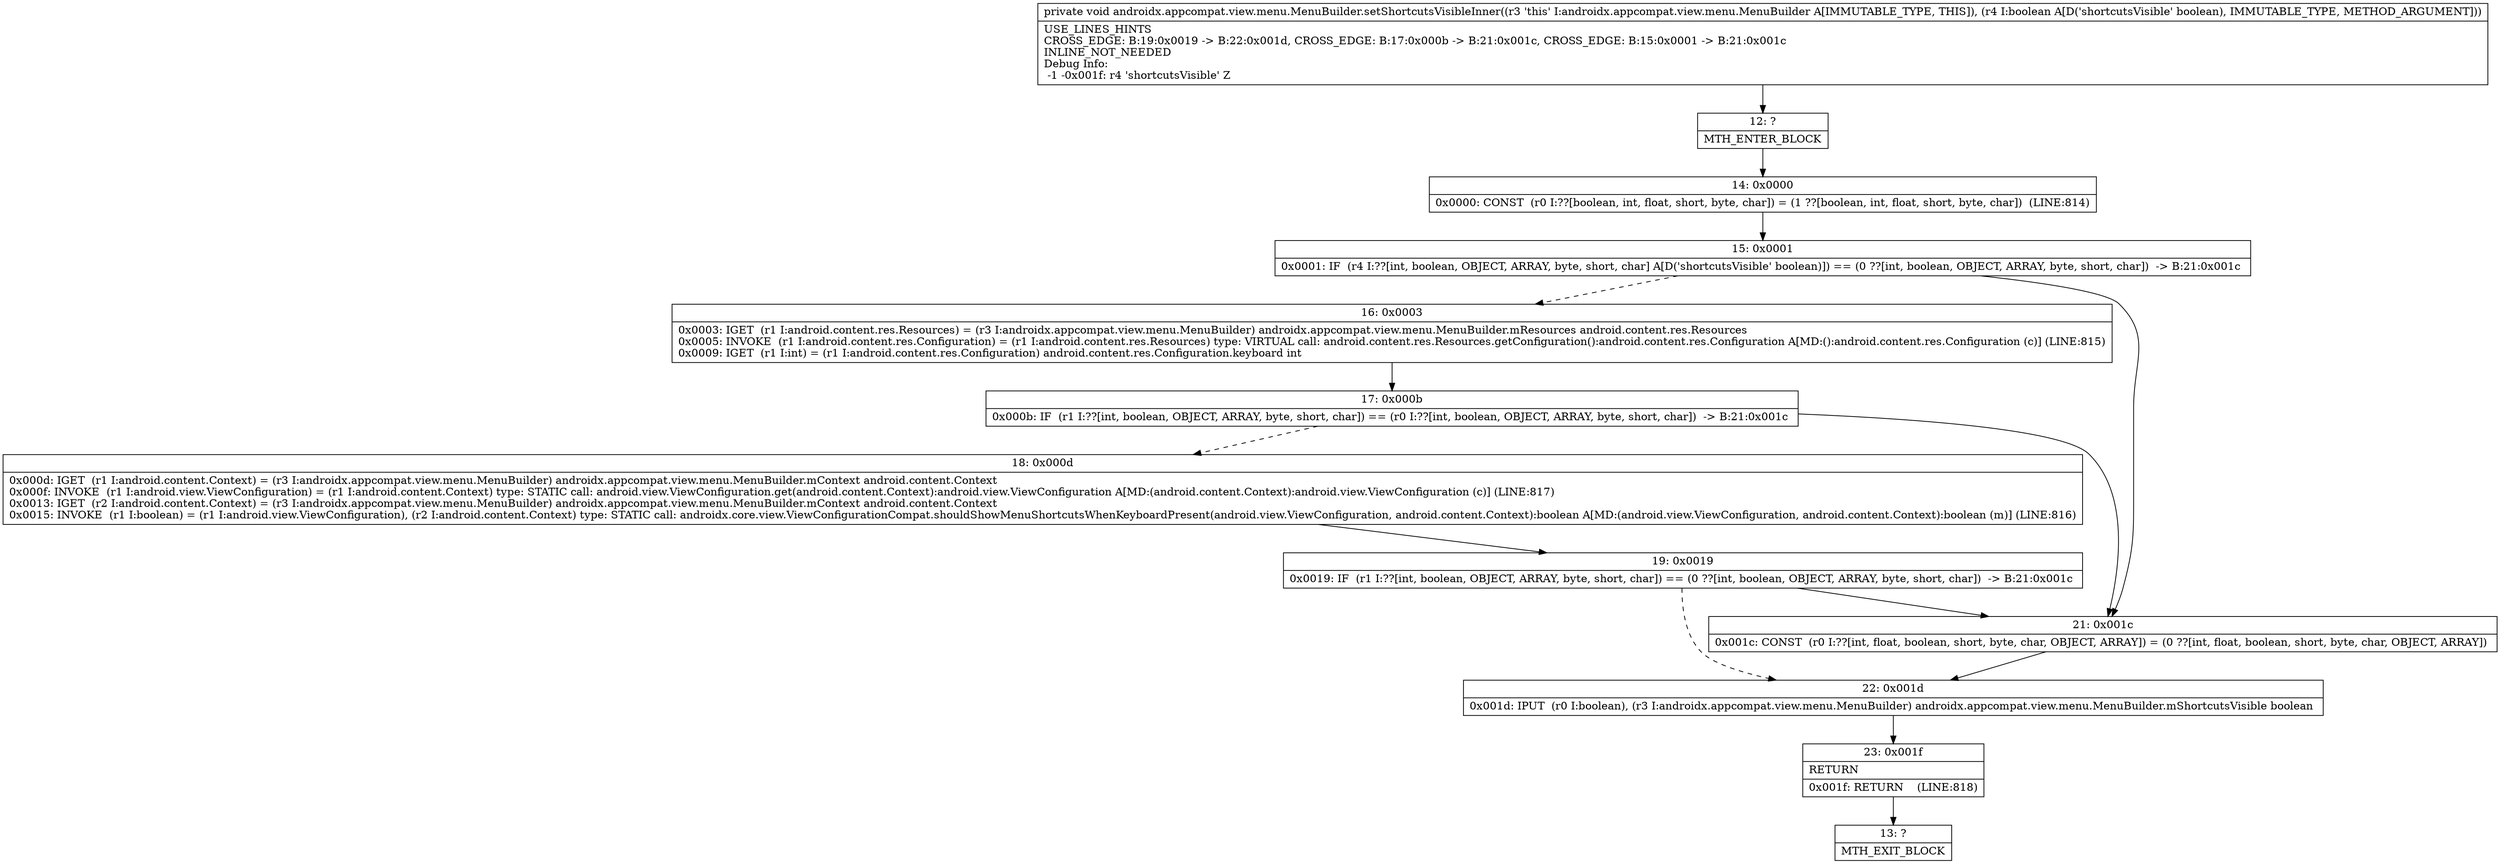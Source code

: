 digraph "CFG forandroidx.appcompat.view.menu.MenuBuilder.setShortcutsVisibleInner(Z)V" {
Node_12 [shape=record,label="{12\:\ ?|MTH_ENTER_BLOCK\l}"];
Node_14 [shape=record,label="{14\:\ 0x0000|0x0000: CONST  (r0 I:??[boolean, int, float, short, byte, char]) = (1 ??[boolean, int, float, short, byte, char])  (LINE:814)\l}"];
Node_15 [shape=record,label="{15\:\ 0x0001|0x0001: IF  (r4 I:??[int, boolean, OBJECT, ARRAY, byte, short, char] A[D('shortcutsVisible' boolean)]) == (0 ??[int, boolean, OBJECT, ARRAY, byte, short, char])  \-\> B:21:0x001c \l}"];
Node_16 [shape=record,label="{16\:\ 0x0003|0x0003: IGET  (r1 I:android.content.res.Resources) = (r3 I:androidx.appcompat.view.menu.MenuBuilder) androidx.appcompat.view.menu.MenuBuilder.mResources android.content.res.Resources \l0x0005: INVOKE  (r1 I:android.content.res.Configuration) = (r1 I:android.content.res.Resources) type: VIRTUAL call: android.content.res.Resources.getConfiguration():android.content.res.Configuration A[MD:():android.content.res.Configuration (c)] (LINE:815)\l0x0009: IGET  (r1 I:int) = (r1 I:android.content.res.Configuration) android.content.res.Configuration.keyboard int \l}"];
Node_17 [shape=record,label="{17\:\ 0x000b|0x000b: IF  (r1 I:??[int, boolean, OBJECT, ARRAY, byte, short, char]) == (r0 I:??[int, boolean, OBJECT, ARRAY, byte, short, char])  \-\> B:21:0x001c \l}"];
Node_18 [shape=record,label="{18\:\ 0x000d|0x000d: IGET  (r1 I:android.content.Context) = (r3 I:androidx.appcompat.view.menu.MenuBuilder) androidx.appcompat.view.menu.MenuBuilder.mContext android.content.Context \l0x000f: INVOKE  (r1 I:android.view.ViewConfiguration) = (r1 I:android.content.Context) type: STATIC call: android.view.ViewConfiguration.get(android.content.Context):android.view.ViewConfiguration A[MD:(android.content.Context):android.view.ViewConfiguration (c)] (LINE:817)\l0x0013: IGET  (r2 I:android.content.Context) = (r3 I:androidx.appcompat.view.menu.MenuBuilder) androidx.appcompat.view.menu.MenuBuilder.mContext android.content.Context \l0x0015: INVOKE  (r1 I:boolean) = (r1 I:android.view.ViewConfiguration), (r2 I:android.content.Context) type: STATIC call: androidx.core.view.ViewConfigurationCompat.shouldShowMenuShortcutsWhenKeyboardPresent(android.view.ViewConfiguration, android.content.Context):boolean A[MD:(android.view.ViewConfiguration, android.content.Context):boolean (m)] (LINE:816)\l}"];
Node_19 [shape=record,label="{19\:\ 0x0019|0x0019: IF  (r1 I:??[int, boolean, OBJECT, ARRAY, byte, short, char]) == (0 ??[int, boolean, OBJECT, ARRAY, byte, short, char])  \-\> B:21:0x001c \l}"];
Node_22 [shape=record,label="{22\:\ 0x001d|0x001d: IPUT  (r0 I:boolean), (r3 I:androidx.appcompat.view.menu.MenuBuilder) androidx.appcompat.view.menu.MenuBuilder.mShortcutsVisible boolean \l}"];
Node_23 [shape=record,label="{23\:\ 0x001f|RETURN\l|0x001f: RETURN    (LINE:818)\l}"];
Node_13 [shape=record,label="{13\:\ ?|MTH_EXIT_BLOCK\l}"];
Node_21 [shape=record,label="{21\:\ 0x001c|0x001c: CONST  (r0 I:??[int, float, boolean, short, byte, char, OBJECT, ARRAY]) = (0 ??[int, float, boolean, short, byte, char, OBJECT, ARRAY]) \l}"];
MethodNode[shape=record,label="{private void androidx.appcompat.view.menu.MenuBuilder.setShortcutsVisibleInner((r3 'this' I:androidx.appcompat.view.menu.MenuBuilder A[IMMUTABLE_TYPE, THIS]), (r4 I:boolean A[D('shortcutsVisible' boolean), IMMUTABLE_TYPE, METHOD_ARGUMENT]))  | USE_LINES_HINTS\lCROSS_EDGE: B:19:0x0019 \-\> B:22:0x001d, CROSS_EDGE: B:17:0x000b \-\> B:21:0x001c, CROSS_EDGE: B:15:0x0001 \-\> B:21:0x001c\lINLINE_NOT_NEEDED\lDebug Info:\l  \-1 \-0x001f: r4 'shortcutsVisible' Z\l}"];
MethodNode -> Node_12;Node_12 -> Node_14;
Node_14 -> Node_15;
Node_15 -> Node_16[style=dashed];
Node_15 -> Node_21;
Node_16 -> Node_17;
Node_17 -> Node_18[style=dashed];
Node_17 -> Node_21;
Node_18 -> Node_19;
Node_19 -> Node_21;
Node_19 -> Node_22[style=dashed];
Node_22 -> Node_23;
Node_23 -> Node_13;
Node_21 -> Node_22;
}

